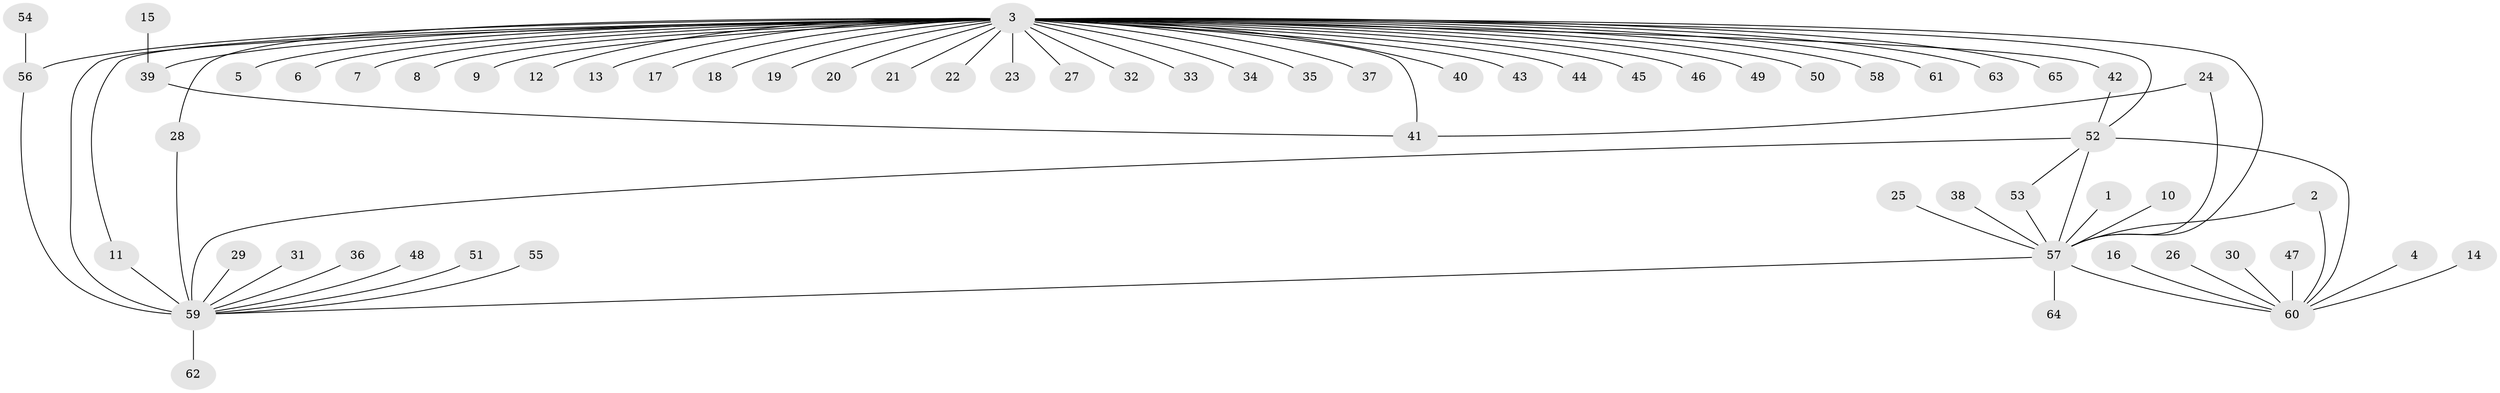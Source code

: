 // original degree distribution, {11: 0.007692307692307693, 46: 0.007692307692307693, 10: 0.007692307692307693, 9: 0.007692307692307693, 4: 0.046153846153846156, 15: 0.007692307692307693, 3: 0.08461538461538462, 1: 0.5692307692307692, 6: 0.007692307692307693, 2: 0.23076923076923078, 12: 0.007692307692307693, 5: 0.007692307692307693, 7: 0.007692307692307693}
// Generated by graph-tools (version 1.1) at 2025/26/03/09/25 03:26:00]
// undirected, 65 vertices, 76 edges
graph export_dot {
graph [start="1"]
  node [color=gray90,style=filled];
  1;
  2;
  3;
  4;
  5;
  6;
  7;
  8;
  9;
  10;
  11;
  12;
  13;
  14;
  15;
  16;
  17;
  18;
  19;
  20;
  21;
  22;
  23;
  24;
  25;
  26;
  27;
  28;
  29;
  30;
  31;
  32;
  33;
  34;
  35;
  36;
  37;
  38;
  39;
  40;
  41;
  42;
  43;
  44;
  45;
  46;
  47;
  48;
  49;
  50;
  51;
  52;
  53;
  54;
  55;
  56;
  57;
  58;
  59;
  60;
  61;
  62;
  63;
  64;
  65;
  1 -- 57 [weight=1.0];
  2 -- 57 [weight=1.0];
  2 -- 60 [weight=1.0];
  3 -- 5 [weight=1.0];
  3 -- 6 [weight=1.0];
  3 -- 7 [weight=1.0];
  3 -- 8 [weight=1.0];
  3 -- 9 [weight=1.0];
  3 -- 11 [weight=1.0];
  3 -- 12 [weight=1.0];
  3 -- 13 [weight=1.0];
  3 -- 17 [weight=1.0];
  3 -- 18 [weight=1.0];
  3 -- 19 [weight=1.0];
  3 -- 20 [weight=3.0];
  3 -- 21 [weight=1.0];
  3 -- 22 [weight=1.0];
  3 -- 23 [weight=2.0];
  3 -- 27 [weight=1.0];
  3 -- 28 [weight=1.0];
  3 -- 32 [weight=1.0];
  3 -- 33 [weight=1.0];
  3 -- 34 [weight=1.0];
  3 -- 35 [weight=1.0];
  3 -- 37 [weight=1.0];
  3 -- 39 [weight=2.0];
  3 -- 40 [weight=1.0];
  3 -- 41 [weight=2.0];
  3 -- 42 [weight=3.0];
  3 -- 43 [weight=1.0];
  3 -- 44 [weight=1.0];
  3 -- 45 [weight=1.0];
  3 -- 46 [weight=1.0];
  3 -- 49 [weight=1.0];
  3 -- 50 [weight=1.0];
  3 -- 52 [weight=1.0];
  3 -- 56 [weight=1.0];
  3 -- 57 [weight=1.0];
  3 -- 58 [weight=1.0];
  3 -- 59 [weight=3.0];
  3 -- 61 [weight=1.0];
  3 -- 63 [weight=1.0];
  3 -- 65 [weight=1.0];
  4 -- 60 [weight=1.0];
  10 -- 57 [weight=1.0];
  11 -- 59 [weight=2.0];
  14 -- 60 [weight=1.0];
  15 -- 39 [weight=1.0];
  16 -- 60 [weight=1.0];
  24 -- 41 [weight=1.0];
  24 -- 57 [weight=1.0];
  25 -- 57 [weight=1.0];
  26 -- 60 [weight=1.0];
  28 -- 59 [weight=1.0];
  29 -- 59 [weight=1.0];
  30 -- 60 [weight=1.0];
  31 -- 59 [weight=1.0];
  36 -- 59 [weight=1.0];
  38 -- 57 [weight=1.0];
  39 -- 41 [weight=1.0];
  42 -- 52 [weight=1.0];
  47 -- 60 [weight=1.0];
  48 -- 59 [weight=1.0];
  51 -- 59 [weight=1.0];
  52 -- 53 [weight=1.0];
  52 -- 57 [weight=1.0];
  52 -- 59 [weight=1.0];
  52 -- 60 [weight=1.0];
  53 -- 57 [weight=1.0];
  54 -- 56 [weight=1.0];
  55 -- 59 [weight=1.0];
  56 -- 59 [weight=1.0];
  57 -- 59 [weight=1.0];
  57 -- 60 [weight=1.0];
  57 -- 64 [weight=1.0];
  59 -- 62 [weight=1.0];
}
